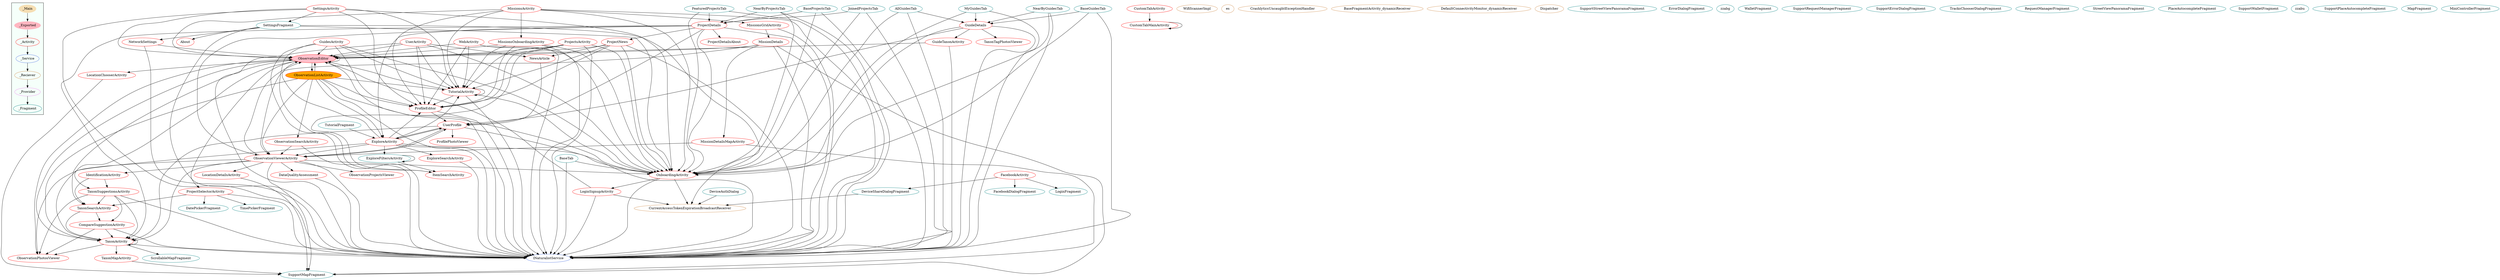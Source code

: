 digraph G {
subgraph cluster_legend{ 
bgcolor=mintcream;
_Activity[color = red];
_Service[color = royalblue];
_Provider[color = violet];
_Reciever[color = peru];
_Fragment[color = teal];
_Main[style=filled, fillcolor=wheat, color = mintcream];
_Exported[style=filled, fillcolor=lightpink, color = mintcream];
_Main -> _Exported -> _Activity -> _Service -> _Reciever -> _Provider -> _Fragment; 
}
ObservationEditor[style=filled, fillcolor=pink, color = red];
ProfilePhotoViewer[color = red];
OnboardingActivity[color = red];
NetworkSettings[color = red];
TutorialActivity[color = red];
LoginSignupActivity[color = red];
MissionDetailsMapActivity[color = red];
TaxonSuggestionsActivity[color = red];
ObservationSearchActivity[color = red];
ObservationProjectsViewer[color = red];
MissionDetails[color = red];
ProjectSelectorActivity[color = red];
ExploreFiltersActivity[color = red];
MissionsActivity[color = red];
LocationDetailsActivity[color = red];
ExploreActivity[color = red];
IdentificationActivity[color = red];
DataQualityAssessment[color = red];
GuideDetails[color = red];
CustomTabActivity[color = red];
ObservationListActivity[style=filled, fillcolor=orange, color = red];
ProjectDetailsAbout[color = red];
TaxonSearchActivity[color = red];
TaxonMapActivity[color = red];
ObservationPhotosViewer[color = red];
ProjectNews[color = red];
UserProfile[color = red];
MissionsGridActivity[color = red];
GuideTaxonActivity[color = red];
TaxonTagPhotosViewer[color = red];
FacebookActivity[color = red];
UserActivity[color = red];
ProfileEditor[color = red];
About[color = red];
CompareSuggestionActivity[color = red];
LocationChooserActivity[color = red];
WebActivity[color = red];
SettingsActivity[color = red];
CustomTabMainActivity[color = red];
ProjectDetails[color = red];
TaxonActivity[color = red];
MissionsOnboardingActivity[color = red];
ObservationViewerActivity[color = red];
NewsArticle[color = red];
ExploreSearchActivity[color = red];
GuidesActivity[color = red];
ItemSearchActivity[color = red];
ProjectsActivity[color = red];
INaturalistService[color = royalblue];
CurrentAccessTokenExpirationBroadcastReceiver[color = peru];
WifiScannerImpl[color = peru];
es[color = peru];
CrashlyticsUncaughtExceptionHandler[color = peru];
CrashlyticsUncaughtExceptionHandler[color = peru];
BaseFragmentActivity_dynamicReceiver[color = peru];
DefaultConnectivityMonitor_dynamicReceiver[color = peru];
Dispatcher[color = peru];
SupportStreetViewPanoramaFragment[color = teal];
ErrorDialogFragment[color = teal];
FacebookDialogFragment[color = teal];
BaseTab[color = teal];
zzabg[color = teal];
FeaturedProjectsTab[color = teal];
WalletFragment[color = teal];
LoginFragment[color = teal];
DatePickerFragment[color = teal];
NearByProjectsTab[color = teal];
DeviceShareDialogFragment[color = teal];
SupportRequestManagerFragment[color = teal];
SupportErrorDialogFragment[color = teal];
DeviceAuthDialog[color = teal];
TracksChooserDialogFragment[color = teal];
ExploreFiltersActivity[color = teal];
SupportMapFragment[color = teal];
BaseProjectsTab[color = teal];
AllGuidesTab[color = teal];
SettingsFragment[color = teal];
RequestManagerFragment[color = teal];
StreetViewPanoramaFragment[color = teal];
ScrollableMapFragment[color = teal];
JoinedProjectsTab[color = teal];
PlaceAutocompleteFragment[color = teal];
SupportWalletFragment[color = teal];
zzabu[color = teal];
MyGuidesTab[color = teal];
TutorialFragment[color = teal];
NearByGuidesTab[color = teal];
TimePickerFragment[color = teal];
SupportPlaceAutocompleteFragment[color = teal];
BaseGuidesTab[color = teal];
MapFragment[color = teal];
MiniControllerFragment[color = teal];
FeaturedProjectsTab->INaturalistService;
FeaturedProjectsTab->OnboardingActivity;
FeaturedProjectsTab->ProjectDetails;
DeviceShareDialogFragment->CurrentAccessTokenExpirationBroadcastReceiver;
ExploreFiltersActivity->ItemSearchActivity;
ExploreFiltersActivity->ExploreFiltersActivity;
IdentificationActivity->TaxonSuggestionsActivity;
IdentificationActivity->TaxonSearchActivity;
TaxonMapActivity->SupportMapFragment;
BaseProjectsTab->OnboardingActivity;
BaseProjectsTab->INaturalistService;
BaseProjectsTab->ProjectDetails;
AllGuidesTab->INaturalistService;
AllGuidesTab->OnboardingActivity;
AllGuidesTab->GuideDetails;
GuideTaxonActivity->ObservationEditor;
GuideTaxonActivity->INaturalistService;
FacebookActivity->FacebookDialogFragment;
FacebookActivity->LoginFragment;
FacebookActivity->DeviceShareDialogFragment;
LocationChooserActivity->SupportMapFragment;
CustomTabMainActivity->CustomTabMainActivity;
ObservationEditor->ObservationListActivity;
ObservationEditor->ObservationEditor;
ObservationEditor->TaxonSuggestionsActivity;
ObservationEditor->ObservationPhotosViewer;
ObservationEditor->ProjectSelectorActivity;
ObservationEditor->TaxonSearchActivity;
ObservationEditor->LocationChooserActivity;
ObservationEditor->INaturalistService;
NetworkSettings->INaturalistService;
NetworkSettings->ObservationEditor;
TutorialActivity->INaturalistService;
TutorialActivity->ObservationEditor;
TutorialActivity->ProfileEditor;
TutorialActivity->OnboardingActivity;
TutorialActivity->TutorialActivity;
LoginSignupActivity->CurrentAccessTokenExpirationBroadcastReceiver;
LoginSignupActivity->INaturalistService;
LoginSignupActivity->ObservationEditor;
MissionDetailsMapActivity->SupportMapFragment;
MissionDetailsMapActivity->ObservationViewerActivity;
MissionDetails->ObservationViewerActivity;
MissionDetails->ObservationEditor;
MissionDetails->INaturalistService;
MissionDetails->SupportMapFragment;
MissionDetails->MissionDetailsMapActivity;
GuideDetails->UserProfile;
GuideDetails->TaxonTagPhotosViewer;
GuideDetails->INaturalistService;
GuideDetails->OnboardingActivity;
GuideDetails->GuideTaxonActivity;
MissionsGridActivity->INaturalistService;
MissionsGridActivity->MissionDetails;
MyGuidesTab->OnboardingActivity;
MyGuidesTab->GuideDetails;
MyGuidesTab->INaturalistService;
TaxonActivity->INaturalistService;
TaxonActivity->ObservationPhotosViewer;
TaxonActivity->TaxonMapActivity;
TaxonActivity->ObservationEditor;
TaxonActivity->TaxonActivity;
TaxonActivity->ScrollableMapFragment;
NearByGuidesTab->INaturalistService;
NearByGuidesTab->OnboardingActivity;
NearByGuidesTab->GuideDetails;
BaseGuidesTab->INaturalistService;
BaseGuidesTab->OnboardingActivity;
BaseGuidesTab->GuideDetails;
ObservationViewerActivity->UserProfile;
ObservationViewerActivity->INaturalistService;
ObservationViewerActivity->ObservationEditor;
ObservationViewerActivity->ObservationPhotosViewer;
ObservationViewerActivity->OnboardingActivity;
ObservationViewerActivity->IdentificationActivity;
ObservationViewerActivity->SupportMapFragment;
ObservationViewerActivity->TaxonActivity;
ObservationViewerActivity->ObservationProjectsViewer;
ObservationViewerActivity->LocationDetailsActivity;
ObservationViewerActivity->DataQualityAssessment;
GuidesActivity->OnboardingActivity;
GuidesActivity->TutorialActivity;
GuidesActivity->ObservationEditor;
GuidesActivity->INaturalistService;
GuidesActivity->ItemSearchActivity;
GuidesActivity->ProfileEditor;
BaseTab->INaturalistService;
BaseTab->OnboardingActivity;
TaxonSuggestionsActivity->CompareSuggestionActivity;
TaxonSuggestionsActivity->TaxonActivity;
TaxonSuggestionsActivity->TaxonSearchActivity;
TaxonSuggestionsActivity->ObservationPhotosViewer;
TaxonSuggestionsActivity->INaturalistService;
ObservationSearchActivity->ObservationViewerActivity;
ObservationSearchActivity->INaturalistService;
ProjectSelectorActivity->INaturalistService;
ProjectSelectorActivity->TimePickerFragment;
ProjectSelectorActivity->TaxonSearchActivity;
ProjectSelectorActivity->DatePickerFragment;
LocationDetailsActivity->SupportMapFragment;
ObservationListActivity->ObservationEditor;
ObservationListActivity->INaturalistService;
ObservationListActivity->ObservationViewerActivity;
ObservationListActivity->ExploreActivity;
ObservationListActivity->TaxonActivity;
ObservationListActivity->OnboardingActivity;
ObservationListActivity->ProfileEditor;
ObservationListActivity->ObservationSearchActivity;
ObservationListActivity->TutorialActivity;
ProjectNews->ProfileEditor;
ProjectNews->OnboardingActivity;
ProjectNews->ObservationEditor;
ProjectNews->INaturalistService;
ProjectNews->NewsArticle;
ProjectNews->TutorialActivity;
UserProfile->INaturalistService;
UserProfile->ObservationViewerActivity;
UserProfile->TaxonActivity;
UserProfile->ExploreActivity;
UserProfile->ProfilePhotoViewer;
UserActivity->INaturalistService;
UserActivity->ObservationEditor;
UserActivity->ProfileEditor;
UserActivity->TutorialActivity;
UserActivity->OnboardingActivity;
UserActivity->NewsArticle;
CompareSuggestionActivity->ObservationPhotosViewer;
CompareSuggestionActivity->TaxonActivity;
CompareSuggestionActivity->INaturalistService;
SettingsActivity->ProfileEditor;
SettingsActivity->ObservationEditor;
SettingsActivity->SettingsFragment;
SettingsActivity->INaturalistService;
SettingsActivity->OnboardingActivity;
SettingsActivity->TutorialActivity;
ProjectDetails->INaturalistService;
ProjectDetails->ProjectDetailsAbout;
ProjectDetails->ObservationViewerActivity;
ProjectDetails->TaxonActivity;
ProjectDetails->UserProfile;
ProjectDetails->OnboardingActivity;
ProjectDetails->ProjectNews;
ProjectDetails->ExploreActivity;
ExploreSearchActivity->INaturalistService;
NewsArticle->UserProfile;
ProjectsActivity->ObservationEditor;
ProjectsActivity->OnboardingActivity;
ProjectsActivity->ItemSearchActivity;
ProjectsActivity->INaturalistService;
ProjectsActivity->ProfileEditor;
ProjectsActivity->TutorialActivity;
OnboardingActivity->INaturalistService;
OnboardingActivity->CurrentAccessTokenExpirationBroadcastReceiver;
OnboardingActivity->LoginSignupActivity;
NearByProjectsTab->INaturalistService;
NearByProjectsTab->OnboardingActivity;
NearByProjectsTab->ProjectDetails;
MissionsActivity->INaturalistService;
MissionsActivity->ObservationEditor;
MissionsActivity->ProfileEditor;
MissionsActivity->TutorialActivity;
MissionsActivity->MissionsOnboardingActivity;
MissionsActivity->OnboardingActivity;
MissionsActivity->MissionsGridActivity;
ExploreActivity->ObservationEditor;
ExploreActivity->INaturalistService;
ExploreActivity->ProfileEditor;
ExploreActivity->TutorialActivity;
ExploreActivity->ObservationViewerActivity;
ExploreActivity->UserProfile;
ExploreActivity->OnboardingActivity;
ExploreActivity->ExploreSearchActivity;
ExploreActivity->TaxonActivity;
ExploreActivity->ExploreFiltersActivity;
DeviceAuthDialog->CurrentAccessTokenExpirationBroadcastReceiver;
DataQualityAssessment->INaturalistService;
CustomTabActivity->CustomTabMainActivity;
TaxonSearchActivity->CompareSuggestionActivity;
TaxonSearchActivity->TaxonActivity;
SettingsFragment->INaturalistService;
SettingsFragment->NetworkSettings;
SettingsFragment->OnboardingActivity;
SettingsFragment->About;
SettingsFragment->CurrentAccessTokenExpirationBroadcastReceiver;
ProfileEditor->UserProfile;
ProfileEditor->INaturalistService;
JoinedProjectsTab->INaturalistService;
JoinedProjectsTab->OnboardingActivity;
JoinedProjectsTab->ProjectDetails;
WebActivity->INaturalistService;
WebActivity->ObservationEditor;
WebActivity->ProfileEditor;
WebActivity->OnboardingActivity;
WebActivity->TutorialActivity;
TutorialFragment->ExploreActivity;
MissionsOnboardingActivity->ObservationEditor;
MissionsOnboardingActivity->TutorialActivity;
MissionsOnboardingActivity->ProfileEditor;
MissionsOnboardingActivity->INaturalistService;
MissionsOnboardingActivity->OnboardingActivity;
}
